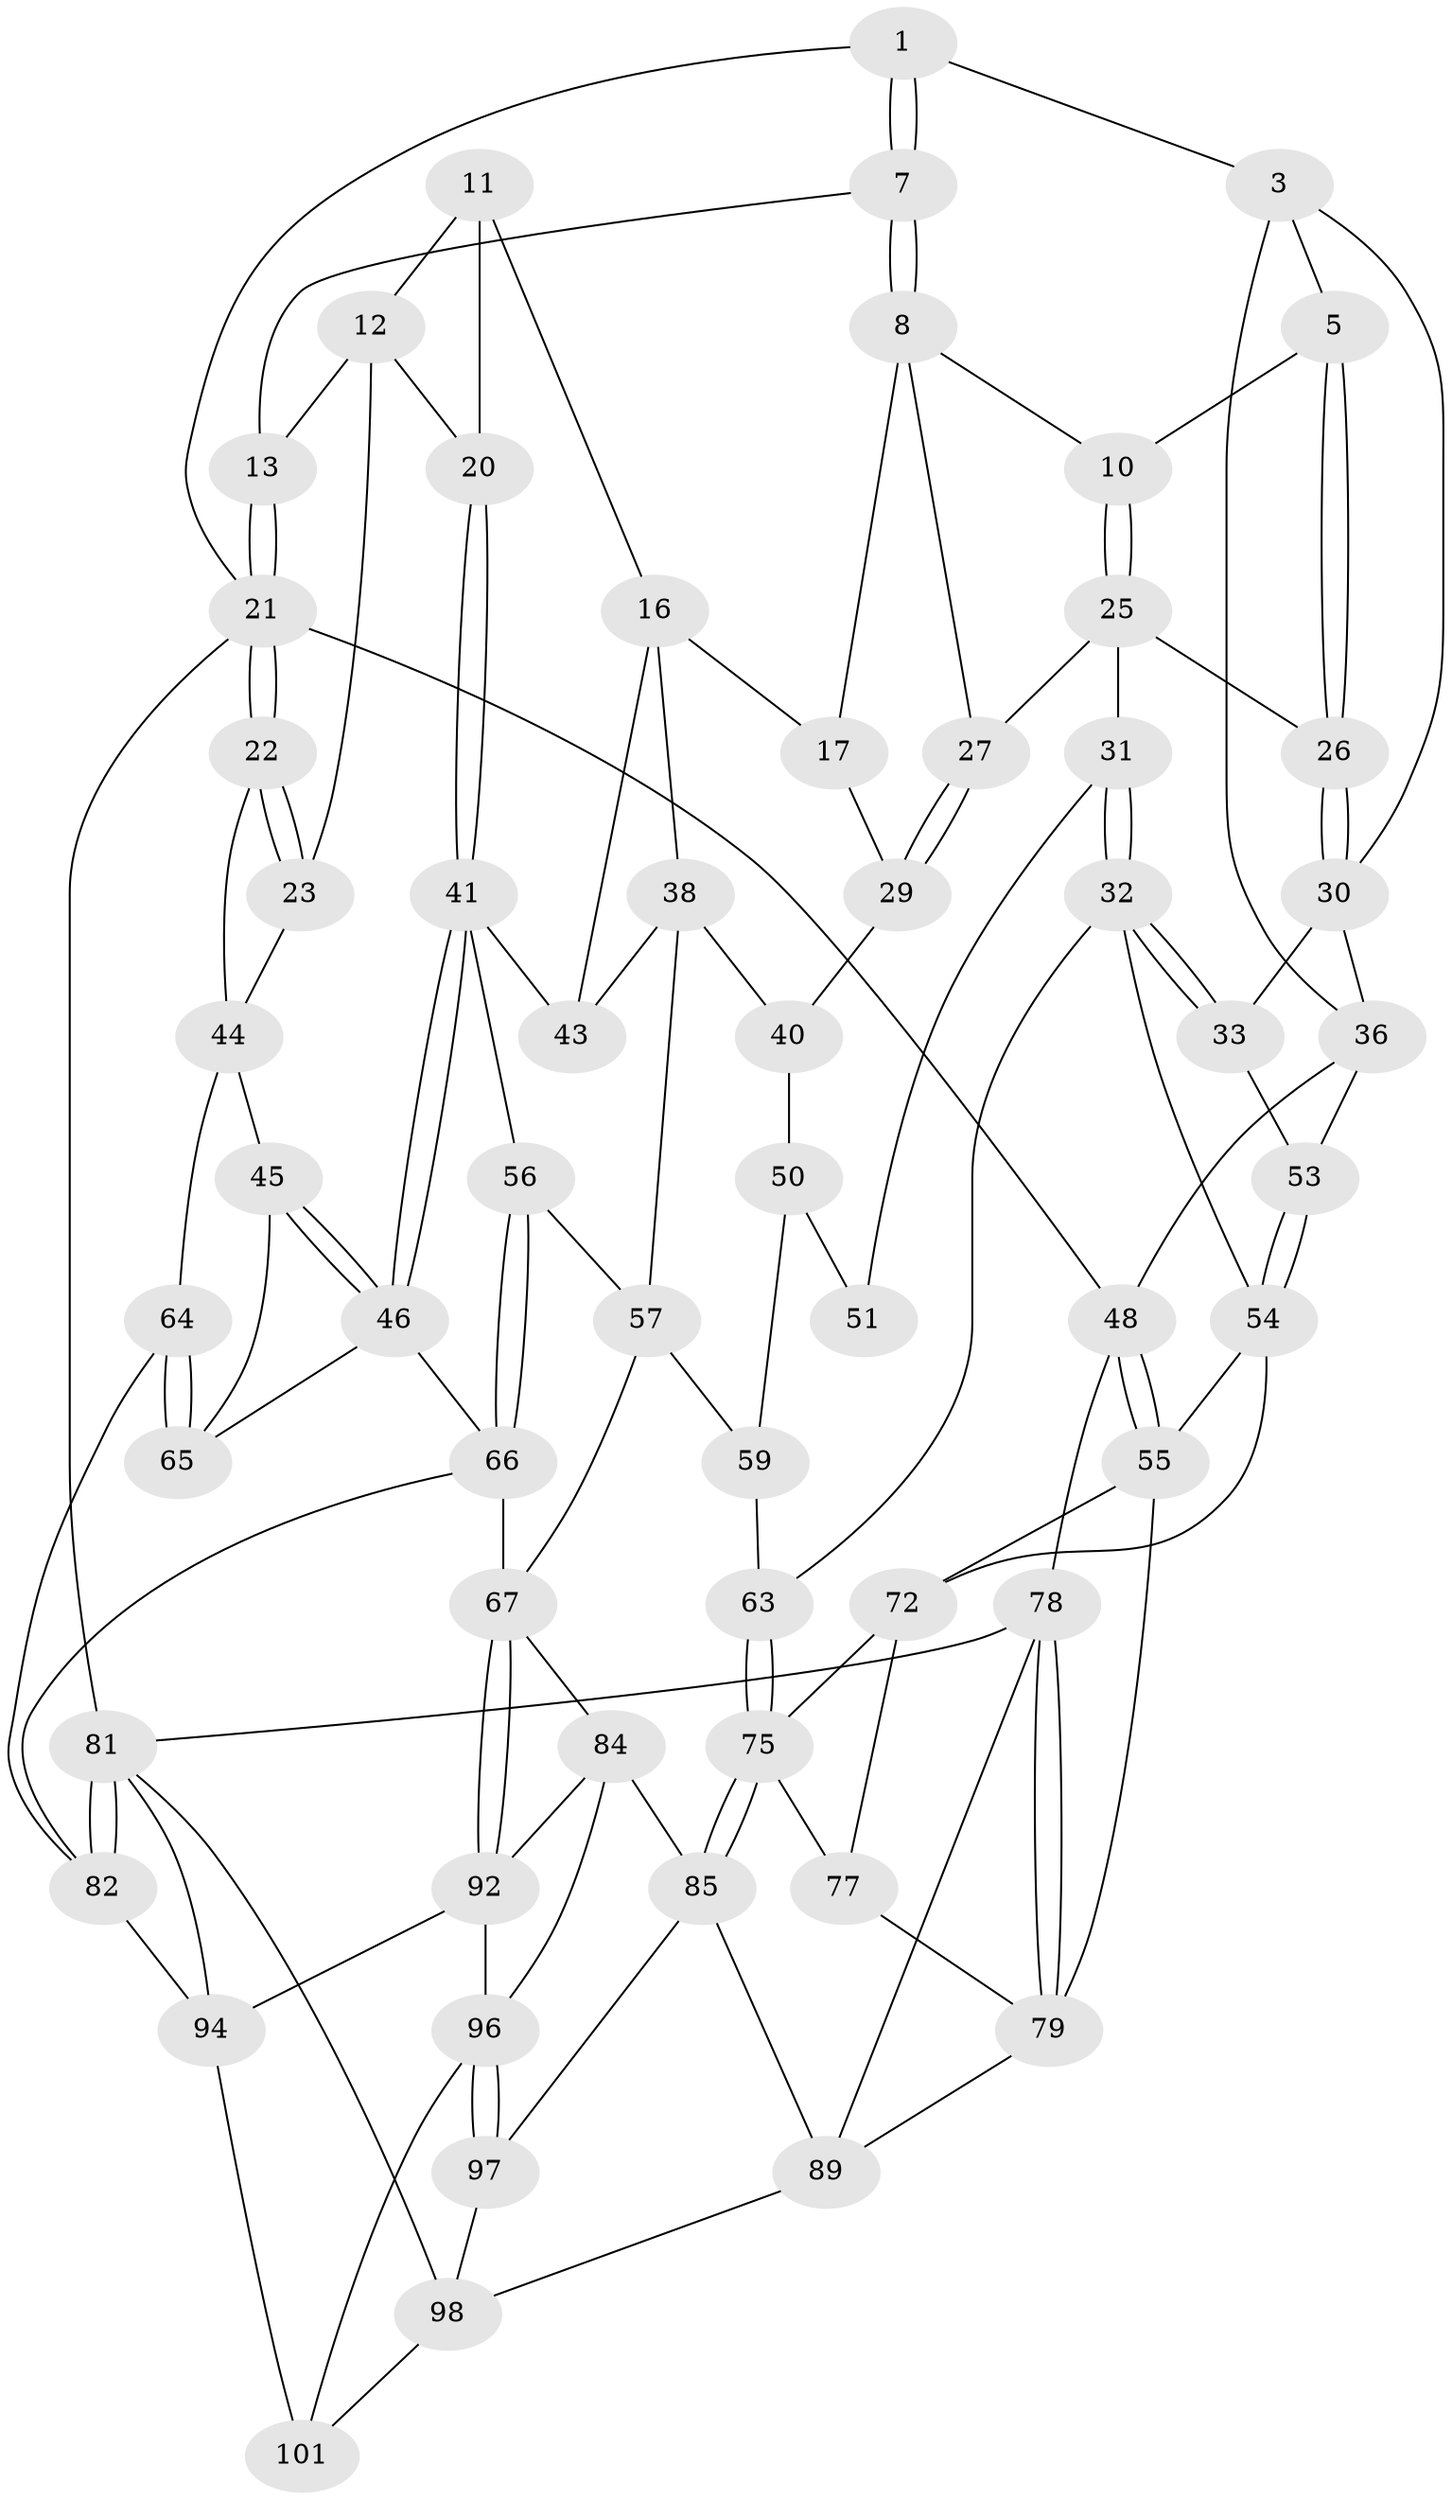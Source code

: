 // Generated by graph-tools (version 1.1) at 2025/52/02/27/25 19:52:42]
// undirected, 61 vertices, 132 edges
graph export_dot {
graph [start="1"]
  node [color=gray90,style=filled];
  1 [pos="+0.33839904426674916+0",super="+2"];
  3 [pos="+0.08350419481071959+0.06290962460229922",super="+4"];
  5 [pos="+0.24636823112401188+0.09033099720924448",super="+6"];
  7 [pos="+0.5781318107108737+0",super="+14"];
  8 [pos="+0.5809020291133142+0",super="+9"];
  10 [pos="+0.35323833864354226+0.09765039156570027"];
  11 [pos="+0.8259880600146818+0.03341166036059124",super="+15"];
  12 [pos="+0.8996916674711948+0",super="+19"];
  13 [pos="+1+0"];
  16 [pos="+0.6629029973740251+0.0722949182633436",super="+37"];
  17 [pos="+0.6516962338980631+0.05772541705130026",super="+18"];
  20 [pos="+0.8160661097006494+0.1311518571775113"];
  21 [pos="+1+0",super="+24"];
  22 [pos="+1+0.10698376674707509"];
  23 [pos="+0.9338770135964695+0.14675248967267285"];
  25 [pos="+0.30457757306030386+0.12806089963388692",super="+28"];
  26 [pos="+0.28121411859701945+0.12114417744225729"];
  27 [pos="+0.45658178925321913+0.19391613078052572"];
  29 [pos="+0.460816047530455+0.19797837708634577",super="+35"];
  30 [pos="+0.21267749783520945+0.22171445731510273",super="+34"];
  31 [pos="+0.29139493038245956+0.3110520618372383"];
  32 [pos="+0.25240975094400436+0.3289207576564263",super="+61"];
  33 [pos="+0.23459279253783372+0.3067065525753557"];
  36 [pos="+0.09483692010885351+0.19248237127595194",super="+47"];
  38 [pos="+0.5960606865585322+0.24287604474176183",super="+39"];
  40 [pos="+0.5034861769633521+0.27160553824659156"];
  41 [pos="+0.7766362091211675+0.32997308378884455",super="+42"];
  43 [pos="+0.7274416933624572+0.28239597539361017"];
  44 [pos="+0.9088405326176998+0.24585646027479266",super="+52"];
  45 [pos="+0.8384378102673096+0.3341991219861902"];
  46 [pos="+0.780255948236565+0.3320083409396487",super="+69"];
  48 [pos="+0+0.34351028538116735",super="+49"];
  50 [pos="+0.4309139425792964+0.31162200484990393",super="+60"];
  51 [pos="+0.31559464607613985+0.31559987426785635"];
  53 [pos="+0.09608919564711413+0.2786459921192413"];
  54 [pos="+0.08513851291180606+0.3905943113731571",super="+62"];
  55 [pos="+0.07778715665045756+0.3926264700822952",super="+74"];
  56 [pos="+0.6963847034580014+0.3633585826513268"];
  57 [pos="+0.5548802756242688+0.34847732771203593",super="+58"];
  59 [pos="+0.43565930896778543+0.4853325894823365"];
  63 [pos="+0.32979879756905883+0.5064794015633206"];
  64 [pos="+1+0.42130297993912336",super="+83"];
  65 [pos="+0.9010401829838178+0.3717076343072007",super="+71"];
  66 [pos="+0.6264781971029822+0.5562970160591006",super="+70"];
  67 [pos="+0.5571162052768567+0.5564048562483344",super="+68"];
  72 [pos="+0.17364716723545945+0.4578919813911644",super="+73"];
  75 [pos="+0.3005920895641928+0.5677034660983431",super="+76"];
  77 [pos="+0.13656719057848402+0.5682708358031937"];
  78 [pos="+0+0.5723661277658527",super="+86"];
  79 [pos="+0.04762471444414067+0.5442039967593358",super="+80"];
  81 [pos="+1+1",super="+87"];
  82 [pos="+1+1",super="+91"];
  84 [pos="+0.3695197632994055+0.6493839874644506",super="+93"];
  85 [pos="+0.30142929608707564+0.5961788992721503",super="+88"];
  89 [pos="+0.13591668875919777+0.6534068564717341",super="+90"];
  92 [pos="+0.5336907922712423+0.6207045508810485",super="+95"];
  94 [pos="+0.6261676042642309+0.8016866021078879",super="+100"];
  96 [pos="+0.3985120086628318+0.7991254482798564",super="+99"];
  97 [pos="+0.2759674360190415+0.7991166044352594"];
  98 [pos="+0.2590447618832852+0.8107049474763073",super="+102"];
  101 [pos="+0.4455040684461616+1"];
  1 -- 7;
  1 -- 7;
  1 -- 3;
  1 -- 21;
  3 -- 36;
  3 -- 5;
  3 -- 30;
  5 -- 26;
  5 -- 26;
  5 -- 10;
  7 -- 8;
  7 -- 8;
  7 -- 13;
  8 -- 10;
  8 -- 27;
  8 -- 17;
  10 -- 25;
  10 -- 25;
  11 -- 12;
  11 -- 16;
  11 -- 20;
  12 -- 13;
  12 -- 20;
  12 -- 23;
  13 -- 21;
  13 -- 21;
  16 -- 17;
  16 -- 43;
  16 -- 38;
  17 -- 29 [weight=2];
  20 -- 41;
  20 -- 41;
  21 -- 22;
  21 -- 22;
  21 -- 81 [weight=2];
  21 -- 48;
  22 -- 23;
  22 -- 23;
  22 -- 44;
  23 -- 44;
  25 -- 26;
  25 -- 27;
  25 -- 31;
  26 -- 30;
  26 -- 30;
  27 -- 29;
  27 -- 29;
  29 -- 40;
  30 -- 33;
  30 -- 36;
  31 -- 32;
  31 -- 32;
  31 -- 51;
  32 -- 33;
  32 -- 33;
  32 -- 63;
  32 -- 54;
  33 -- 53;
  36 -- 48;
  36 -- 53;
  38 -- 43;
  38 -- 40;
  38 -- 57;
  40 -- 50;
  41 -- 46;
  41 -- 46;
  41 -- 56;
  41 -- 43;
  44 -- 45;
  44 -- 64;
  45 -- 46;
  45 -- 46;
  45 -- 65;
  46 -- 65;
  46 -- 66;
  48 -- 55;
  48 -- 55;
  48 -- 78;
  50 -- 51 [weight=2];
  50 -- 59;
  53 -- 54;
  53 -- 54;
  54 -- 55;
  54 -- 72;
  55 -- 79;
  55 -- 72;
  56 -- 57;
  56 -- 66;
  56 -- 66;
  57 -- 59;
  57 -- 67;
  59 -- 63;
  63 -- 75;
  63 -- 75;
  64 -- 65 [weight=2];
  64 -- 65;
  64 -- 82;
  66 -- 67;
  66 -- 82;
  67 -- 92;
  67 -- 92;
  67 -- 84;
  72 -- 75;
  72 -- 77;
  75 -- 85;
  75 -- 85;
  75 -- 77;
  77 -- 79;
  78 -- 79;
  78 -- 79;
  78 -- 89;
  78 -- 81;
  79 -- 89;
  81 -- 82;
  81 -- 82;
  81 -- 94;
  81 -- 98;
  82 -- 94;
  84 -- 85;
  84 -- 96;
  84 -- 92;
  85 -- 89;
  85 -- 97;
  89 -- 98;
  92 -- 94;
  92 -- 96;
  94 -- 101;
  96 -- 97;
  96 -- 97;
  96 -- 101;
  97 -- 98;
  98 -- 101;
}
